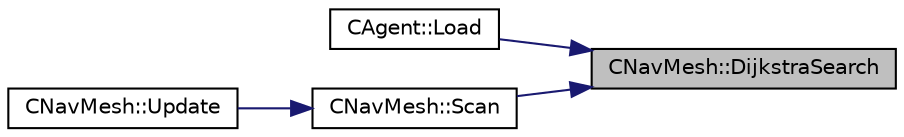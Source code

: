 digraph "CNavMesh::DijkstraSearch"
{
 // LATEX_PDF_SIZE
  edge [fontname="Helvetica",fontsize="10",labelfontname="Helvetica",labelfontsize="10"];
  node [fontname="Helvetica",fontsize="10",shape=record];
  rankdir="RL";
  Node16 [label="CNavMesh::DijkstraSearch",height=0.2,width=0.4,color="black", fillcolor="grey75", style="filled", fontcolor="black",tooltip="Runs a Dijkstra Search, note: we dont need to pass the graph."];
  Node16 -> Node17 [dir="back",color="midnightblue",fontsize="10",style="solid",fontname="Helvetica"];
  Node17 [label="CAgent::Load",height=0.2,width=0.4,color="black", fillcolor="white", style="filled",URL="$class_c_agent.html#a744b88d9b408c11bb3406acb6717ddb0",tooltip="loads the component from saved state"];
  Node16 -> Node18 [dir="back",color="midnightblue",fontsize="10",style="solid",fontname="Helvetica"];
  Node18 [label="CNavMesh::Scan",height=0.2,width=0.4,color="black", fillcolor="white", style="filled",URL="$class_c_nav_mesh.html#a0ed54842a6deeb8a794d2b04589a4538",tooltip="runs a dijkstra scan from the first node to the node on the current index"];
  Node18 -> Node19 [dir="back",color="midnightblue",fontsize="10",style="solid",fontname="Helvetica"];
  Node19 [label="CNavMesh::Update",height=0.2,width=0.4,color="black", fillcolor="white", style="filled",URL="$class_c_nav_mesh.html#aede46934d651b383963f52edb090df0f",tooltip="Updates ongoing behaviour each frame."];
}

